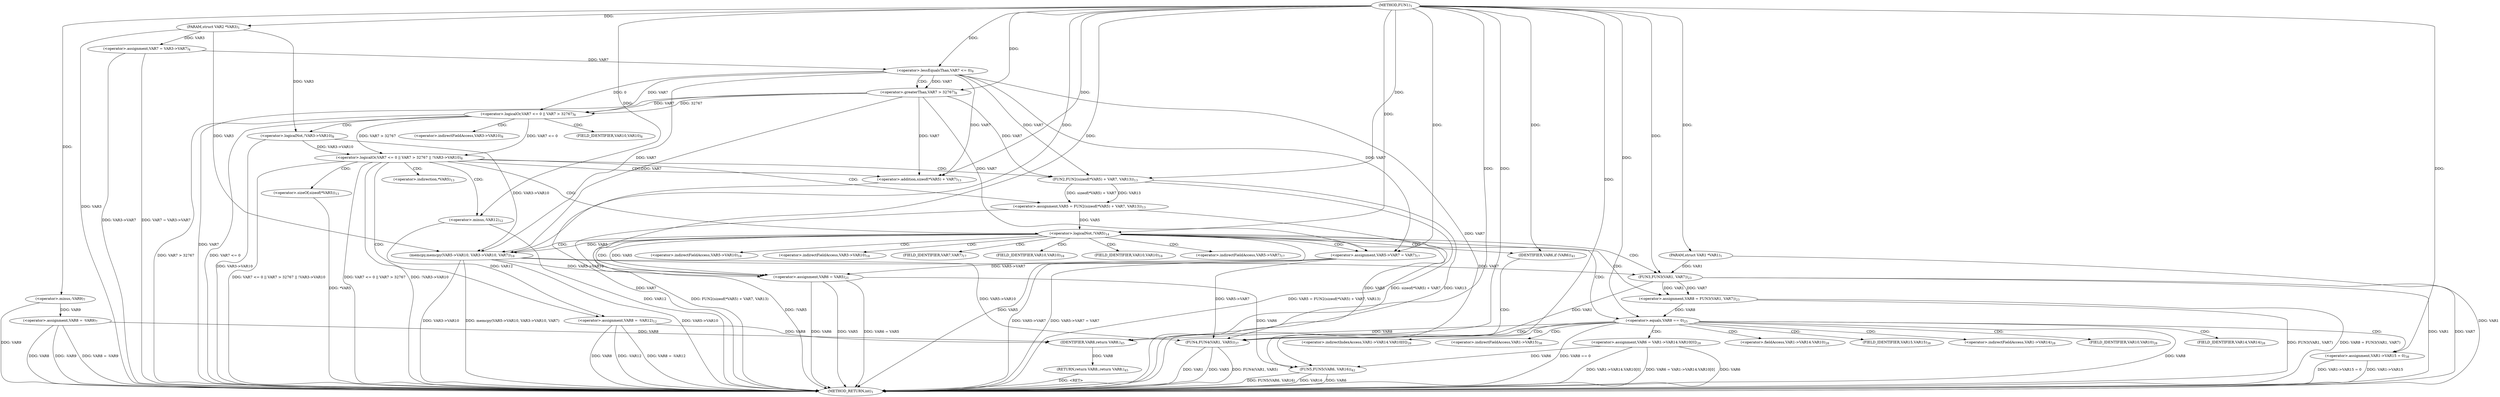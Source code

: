 digraph "FUN1" {  
"8" [label = <(METHOD,FUN1)<SUB>1</SUB>> ]
"110" [label = <(METHOD_RETURN,int)<SUB>1</SUB>> ]
"9" [label = <(PARAM,struct VAR1 *VAR1)<SUB>1</SUB>> ]
"10" [label = <(PARAM,struct VAR2 *VAR3)<SUB>1</SUB>> ]
"15" [label = <(&lt;operator&gt;.assignment,VAR7 = VAR3-&gt;VAR7)<SUB>4</SUB>> ]
"21" [label = <(&lt;operator&gt;.assignment,VAR8 = -VAR9)<SUB>7</SUB>> ]
"40" [label = <(&lt;operator&gt;.assignment,VAR8 = -VAR12)<SUB>12</SUB>> ]
"44" [label = <(&lt;operator&gt;.assignment,VAR5 = FUN2(sizeof(*VAR5) + VAR7, VAR13))<SUB>13</SUB>> ]
"58" [label = <(&lt;operator&gt;.assignment,VAR5-&gt;VAR7 = VAR7)<SUB>17</SUB>> ]
"63" [label = <(memcpy,memcpy(VAR5-&gt;VAR10, VAR3-&gt;VAR10, VAR7))<SUB>18</SUB>> ]
"71" [label = <(&lt;operator&gt;.assignment,VAR6 = VAR5)<SUB>21</SUB>> ]
"74" [label = <(&lt;operator&gt;.assignment,VAR8 = FUN3(VAR1, VAR7))<SUB>23</SUB>> ]
"108" [label = <(RETURN,return VAR8;,return VAR8;)<SUB>45</SUB>> ]
"26" [label = <(&lt;operator&gt;.logicalOr,VAR7 &lt;= 0 || VAR7 &gt; 32767 || !VAR3-&gt;VAR10)<SUB>8</SUB>> ]
"54" [label = <(&lt;operator&gt;.logicalNot,!VAR5)<SUB>14</SUB>> ]
"80" [label = <(&lt;operator&gt;.equals,VAR8 == 0)<SUB>25</SUB>> ]
"102" [label = <(IDENTIFIER,VAR6,if (VAR6))<SUB>41</SUB>> ]
"109" [label = <(IDENTIFIER,VAR8,return VAR8;)<SUB>45</SUB>> ]
"23" [label = <(&lt;operator&gt;.minus,-VAR9)<SUB>7</SUB>> ]
"42" [label = <(&lt;operator&gt;.minus,-VAR12)<SUB>12</SUB>> ]
"46" [label = <(FUN2,FUN2(sizeof(*VAR5) + VAR7, VAR13))<SUB>13</SUB>> ]
"76" [label = <(FUN3,FUN3(VAR1, VAR7))<SUB>23</SUB>> ]
"84" [label = <(&lt;operator&gt;.assignment,VAR6 = VAR1-&gt;VAR14.VAR10[0])<SUB>28</SUB>> ]
"93" [label = <(FUN4,FUN4(VAR1, VAR5))<SUB>37</SUB>> ]
"96" [label = <(&lt;operator&gt;.assignment,VAR1-&gt;VAR15 = 0)<SUB>38</SUB>> ]
"104" [label = <(FUN5,FUN5(VAR6, VAR16))<SUB>42</SUB>> ]
"27" [label = <(&lt;operator&gt;.logicalOr,VAR7 &lt;= 0 || VAR7 &gt; 32767)<SUB>8</SUB>> ]
"34" [label = <(&lt;operator&gt;.logicalNot,!VAR3-&gt;VAR10)<SUB>8</SUB>> ]
"47" [label = <(&lt;operator&gt;.addition,sizeof(*VAR5) + VAR7)<SUB>13</SUB>> ]
"28" [label = <(&lt;operator&gt;.lessEqualsThan,VAR7 &lt;= 0)<SUB>8</SUB>> ]
"31" [label = <(&lt;operator&gt;.greaterThan,VAR7 &gt; 32767)<SUB>8</SUB>> ]
"48" [label = <(&lt;operator&gt;.sizeOf,sizeof(*VAR5))<SUB>13</SUB>> ]
"59" [label = <(&lt;operator&gt;.indirectFieldAccess,VAR5-&gt;VAR7)<SUB>17</SUB>> ]
"64" [label = <(&lt;operator&gt;.indirectFieldAccess,VAR5-&gt;VAR10)<SUB>18</SUB>> ]
"67" [label = <(&lt;operator&gt;.indirectFieldAccess,VAR3-&gt;VAR10)<SUB>18</SUB>> ]
"61" [label = <(FIELD_IDENTIFIER,VAR7,VAR7)<SUB>17</SUB>> ]
"66" [label = <(FIELD_IDENTIFIER,VAR10,VAR10)<SUB>18</SUB>> ]
"69" [label = <(FIELD_IDENTIFIER,VAR10,VAR10)<SUB>18</SUB>> ]
"35" [label = <(&lt;operator&gt;.indirectFieldAccess,VAR3-&gt;VAR10)<SUB>8</SUB>> ]
"86" [label = <(&lt;operator&gt;.indirectIndexAccess,VAR1-&gt;VAR14.VAR10[0])<SUB>28</SUB>> ]
"97" [label = <(&lt;operator&gt;.indirectFieldAccess,VAR1-&gt;VAR15)<SUB>38</SUB>> ]
"37" [label = <(FIELD_IDENTIFIER,VAR10,VAR10)<SUB>8</SUB>> ]
"49" [label = <(&lt;operator&gt;.indirection,*VAR5)<SUB>13</SUB>> ]
"87" [label = <(&lt;operator&gt;.fieldAccess,VAR1-&gt;VAR14.VAR10)<SUB>28</SUB>> ]
"99" [label = <(FIELD_IDENTIFIER,VAR15,VAR15)<SUB>38</SUB>> ]
"88" [label = <(&lt;operator&gt;.indirectFieldAccess,VAR1-&gt;VAR14)<SUB>28</SUB>> ]
"91" [label = <(FIELD_IDENTIFIER,VAR10,VAR10)<SUB>28</SUB>> ]
"90" [label = <(FIELD_IDENTIFIER,VAR14,VAR14)<SUB>28</SUB>> ]
  "108" -> "110"  [ label = "DDG: &lt;RET&gt;"] 
  "9" -> "110"  [ label = "DDG: VAR1"] 
  "10" -> "110"  [ label = "DDG: VAR3"] 
  "15" -> "110"  [ label = "DDG: VAR3-&gt;VAR7"] 
  "15" -> "110"  [ label = "DDG: VAR7 = VAR3-&gt;VAR7"] 
  "21" -> "110"  [ label = "DDG: VAR8"] 
  "21" -> "110"  [ label = "DDG: -VAR9"] 
  "21" -> "110"  [ label = "DDG: VAR8 = -VAR9"] 
  "28" -> "110"  [ label = "DDG: VAR7"] 
  "27" -> "110"  [ label = "DDG: VAR7 &lt;= 0"] 
  "31" -> "110"  [ label = "DDG: VAR7"] 
  "27" -> "110"  [ label = "DDG: VAR7 &gt; 32767"] 
  "26" -> "110"  [ label = "DDG: VAR7 &lt;= 0 || VAR7 &gt; 32767"] 
  "34" -> "110"  [ label = "DDG: VAR3-&gt;VAR10"] 
  "26" -> "110"  [ label = "DDG: !VAR3-&gt;VAR10"] 
  "26" -> "110"  [ label = "DDG: VAR7 &lt;= 0 || VAR7 &gt; 32767 || !VAR3-&gt;VAR10"] 
  "40" -> "110"  [ label = "DDG: VAR8"] 
  "40" -> "110"  [ label = "DDG: -VAR12"] 
  "40" -> "110"  [ label = "DDG: VAR8 = -VAR12"] 
  "48" -> "110"  [ label = "DDG: *VAR5"] 
  "47" -> "110"  [ label = "DDG: VAR7"] 
  "46" -> "110"  [ label = "DDG: sizeof(*VAR5) + VAR7"] 
  "44" -> "110"  [ label = "DDG: FUN2(sizeof(*VAR5) + VAR7, VAR13)"] 
  "44" -> "110"  [ label = "DDG: VAR5 = FUN2(sizeof(*VAR5) + VAR7, VAR13)"] 
  "54" -> "110"  [ label = "DDG: VAR5"] 
  "54" -> "110"  [ label = "DDG: !VAR5"] 
  "58" -> "110"  [ label = "DDG: VAR5-&gt;VAR7"] 
  "58" -> "110"  [ label = "DDG: VAR5-&gt;VAR7 = VAR7"] 
  "63" -> "110"  [ label = "DDG: VAR5-&gt;VAR10"] 
  "63" -> "110"  [ label = "DDG: VAR3-&gt;VAR10"] 
  "63" -> "110"  [ label = "DDG: memcpy(VAR5-&gt;VAR10, VAR3-&gt;VAR10, VAR7)"] 
  "71" -> "110"  [ label = "DDG: VAR6"] 
  "71" -> "110"  [ label = "DDG: VAR5"] 
  "71" -> "110"  [ label = "DDG: VAR6 = VAR5"] 
  "76" -> "110"  [ label = "DDG: VAR1"] 
  "76" -> "110"  [ label = "DDG: VAR7"] 
  "74" -> "110"  [ label = "DDG: FUN3(VAR1, VAR7)"] 
  "74" -> "110"  [ label = "DDG: VAR8 = FUN3(VAR1, VAR7)"] 
  "80" -> "110"  [ label = "DDG: VAR8"] 
  "80" -> "110"  [ label = "DDG: VAR8 == 0"] 
  "84" -> "110"  [ label = "DDG: VAR6"] 
  "84" -> "110"  [ label = "DDG: VAR1-&gt;VAR14.VAR10[0]"] 
  "84" -> "110"  [ label = "DDG: VAR6 = VAR1-&gt;VAR14.VAR10[0]"] 
  "93" -> "110"  [ label = "DDG: VAR1"] 
  "93" -> "110"  [ label = "DDG: VAR5"] 
  "93" -> "110"  [ label = "DDG: FUN4(VAR1, VAR5)"] 
  "96" -> "110"  [ label = "DDG: VAR1-&gt;VAR15"] 
  "96" -> "110"  [ label = "DDG: VAR1-&gt;VAR15 = 0"] 
  "104" -> "110"  [ label = "DDG: VAR6"] 
  "104" -> "110"  [ label = "DDG: FUN5(VAR6, VAR16)"] 
  "46" -> "110"  [ label = "DDG: VAR13"] 
  "23" -> "110"  [ label = "DDG: VAR9"] 
  "42" -> "110"  [ label = "DDG: VAR12"] 
  "104" -> "110"  [ label = "DDG: VAR16"] 
  "8" -> "9"  [ label = "DDG: "] 
  "8" -> "10"  [ label = "DDG: "] 
  "10" -> "15"  [ label = "DDG: VAR3"] 
  "23" -> "21"  [ label = "DDG: VAR9"] 
  "42" -> "40"  [ label = "DDG: VAR12"] 
  "46" -> "44"  [ label = "DDG: sizeof(*VAR5) + VAR7"] 
  "46" -> "44"  [ label = "DDG: VAR13"] 
  "8" -> "58"  [ label = "DDG: "] 
  "28" -> "58"  [ label = "DDG: VAR7"] 
  "31" -> "58"  [ label = "DDG: VAR7"] 
  "54" -> "71"  [ label = "DDG: VAR5"] 
  "58" -> "71"  [ label = "DDG: VAR5-&gt;VAR7"] 
  "63" -> "71"  [ label = "DDG: VAR5-&gt;VAR10"] 
  "8" -> "71"  [ label = "DDG: "] 
  "76" -> "74"  [ label = "DDG: VAR1"] 
  "76" -> "74"  [ label = "DDG: VAR7"] 
  "109" -> "108"  [ label = "DDG: VAR8"] 
  "54" -> "63"  [ label = "DDG: VAR5"] 
  "10" -> "63"  [ label = "DDG: VAR3"] 
  "34" -> "63"  [ label = "DDG: VAR3-&gt;VAR10"] 
  "8" -> "63"  [ label = "DDG: "] 
  "28" -> "63"  [ label = "DDG: VAR7"] 
  "31" -> "63"  [ label = "DDG: VAR7"] 
  "8" -> "102"  [ label = "DDG: "] 
  "21" -> "109"  [ label = "DDG: VAR8"] 
  "40" -> "109"  [ label = "DDG: VAR8"] 
  "80" -> "109"  [ label = "DDG: VAR8"] 
  "8" -> "109"  [ label = "DDG: "] 
  "8" -> "23"  [ label = "DDG: "] 
  "27" -> "26"  [ label = "DDG: VAR7 &lt;= 0"] 
  "27" -> "26"  [ label = "DDG: VAR7 &gt; 32767"] 
  "34" -> "26"  [ label = "DDG: VAR3-&gt;VAR10"] 
  "8" -> "42"  [ label = "DDG: "] 
  "28" -> "46"  [ label = "DDG: VAR7"] 
  "31" -> "46"  [ label = "DDG: VAR7"] 
  "8" -> "46"  [ label = "DDG: "] 
  "44" -> "54"  [ label = "DDG: VAR5"] 
  "8" -> "54"  [ label = "DDG: "] 
  "9" -> "76"  [ label = "DDG: VAR1"] 
  "8" -> "76"  [ label = "DDG: "] 
  "63" -> "76"  [ label = "DDG: VAR7"] 
  "74" -> "80"  [ label = "DDG: VAR8"] 
  "8" -> "80"  [ label = "DDG: "] 
  "8" -> "96"  [ label = "DDG: "] 
  "28" -> "27"  [ label = "DDG: VAR7"] 
  "28" -> "27"  [ label = "DDG: 0"] 
  "31" -> "27"  [ label = "DDG: VAR7"] 
  "31" -> "27"  [ label = "DDG: 32767"] 
  "10" -> "34"  [ label = "DDG: VAR3"] 
  "28" -> "47"  [ label = "DDG: VAR7"] 
  "31" -> "47"  [ label = "DDG: VAR7"] 
  "8" -> "47"  [ label = "DDG: "] 
  "76" -> "93"  [ label = "DDG: VAR1"] 
  "8" -> "93"  [ label = "DDG: "] 
  "58" -> "93"  [ label = "DDG: VAR5-&gt;VAR7"] 
  "63" -> "93"  [ label = "DDG: VAR5-&gt;VAR10"] 
  "54" -> "93"  [ label = "DDG: VAR5"] 
  "71" -> "104"  [ label = "DDG: VAR6"] 
  "84" -> "104"  [ label = "DDG: VAR6"] 
  "8" -> "104"  [ label = "DDG: "] 
  "15" -> "28"  [ label = "DDG: VAR7"] 
  "8" -> "28"  [ label = "DDG: "] 
  "28" -> "31"  [ label = "DDG: VAR7"] 
  "8" -> "31"  [ label = "DDG: "] 
  "26" -> "47"  [ label = "CDG: "] 
  "26" -> "48"  [ label = "CDG: "] 
  "26" -> "49"  [ label = "CDG: "] 
  "26" -> "42"  [ label = "CDG: "] 
  "26" -> "46"  [ label = "CDG: "] 
  "26" -> "40"  [ label = "CDG: "] 
  "26" -> "44"  [ label = "CDG: "] 
  "26" -> "54"  [ label = "CDG: "] 
  "54" -> "64"  [ label = "CDG: "] 
  "54" -> "66"  [ label = "CDG: "] 
  "54" -> "102"  [ label = "CDG: "] 
  "54" -> "69"  [ label = "CDG: "] 
  "54" -> "67"  [ label = "CDG: "] 
  "54" -> "74"  [ label = "CDG: "] 
  "54" -> "76"  [ label = "CDG: "] 
  "54" -> "59"  [ label = "CDG: "] 
  "54" -> "80"  [ label = "CDG: "] 
  "54" -> "58"  [ label = "CDG: "] 
  "54" -> "61"  [ label = "CDG: "] 
  "54" -> "71"  [ label = "CDG: "] 
  "54" -> "63"  [ label = "CDG: "] 
  "80" -> "96"  [ label = "CDG: "] 
  "80" -> "99"  [ label = "CDG: "] 
  "80" -> "84"  [ label = "CDG: "] 
  "80" -> "87"  [ label = "CDG: "] 
  "80" -> "97"  [ label = "CDG: "] 
  "80" -> "91"  [ label = "CDG: "] 
  "80" -> "93"  [ label = "CDG: "] 
  "80" -> "90"  [ label = "CDG: "] 
  "80" -> "88"  [ label = "CDG: "] 
  "80" -> "86"  [ label = "CDG: "] 
  "102" -> "104"  [ label = "CDG: "] 
  "27" -> "34"  [ label = "CDG: "] 
  "27" -> "37"  [ label = "CDG: "] 
  "27" -> "35"  [ label = "CDG: "] 
  "28" -> "31"  [ label = "CDG: "] 
}
